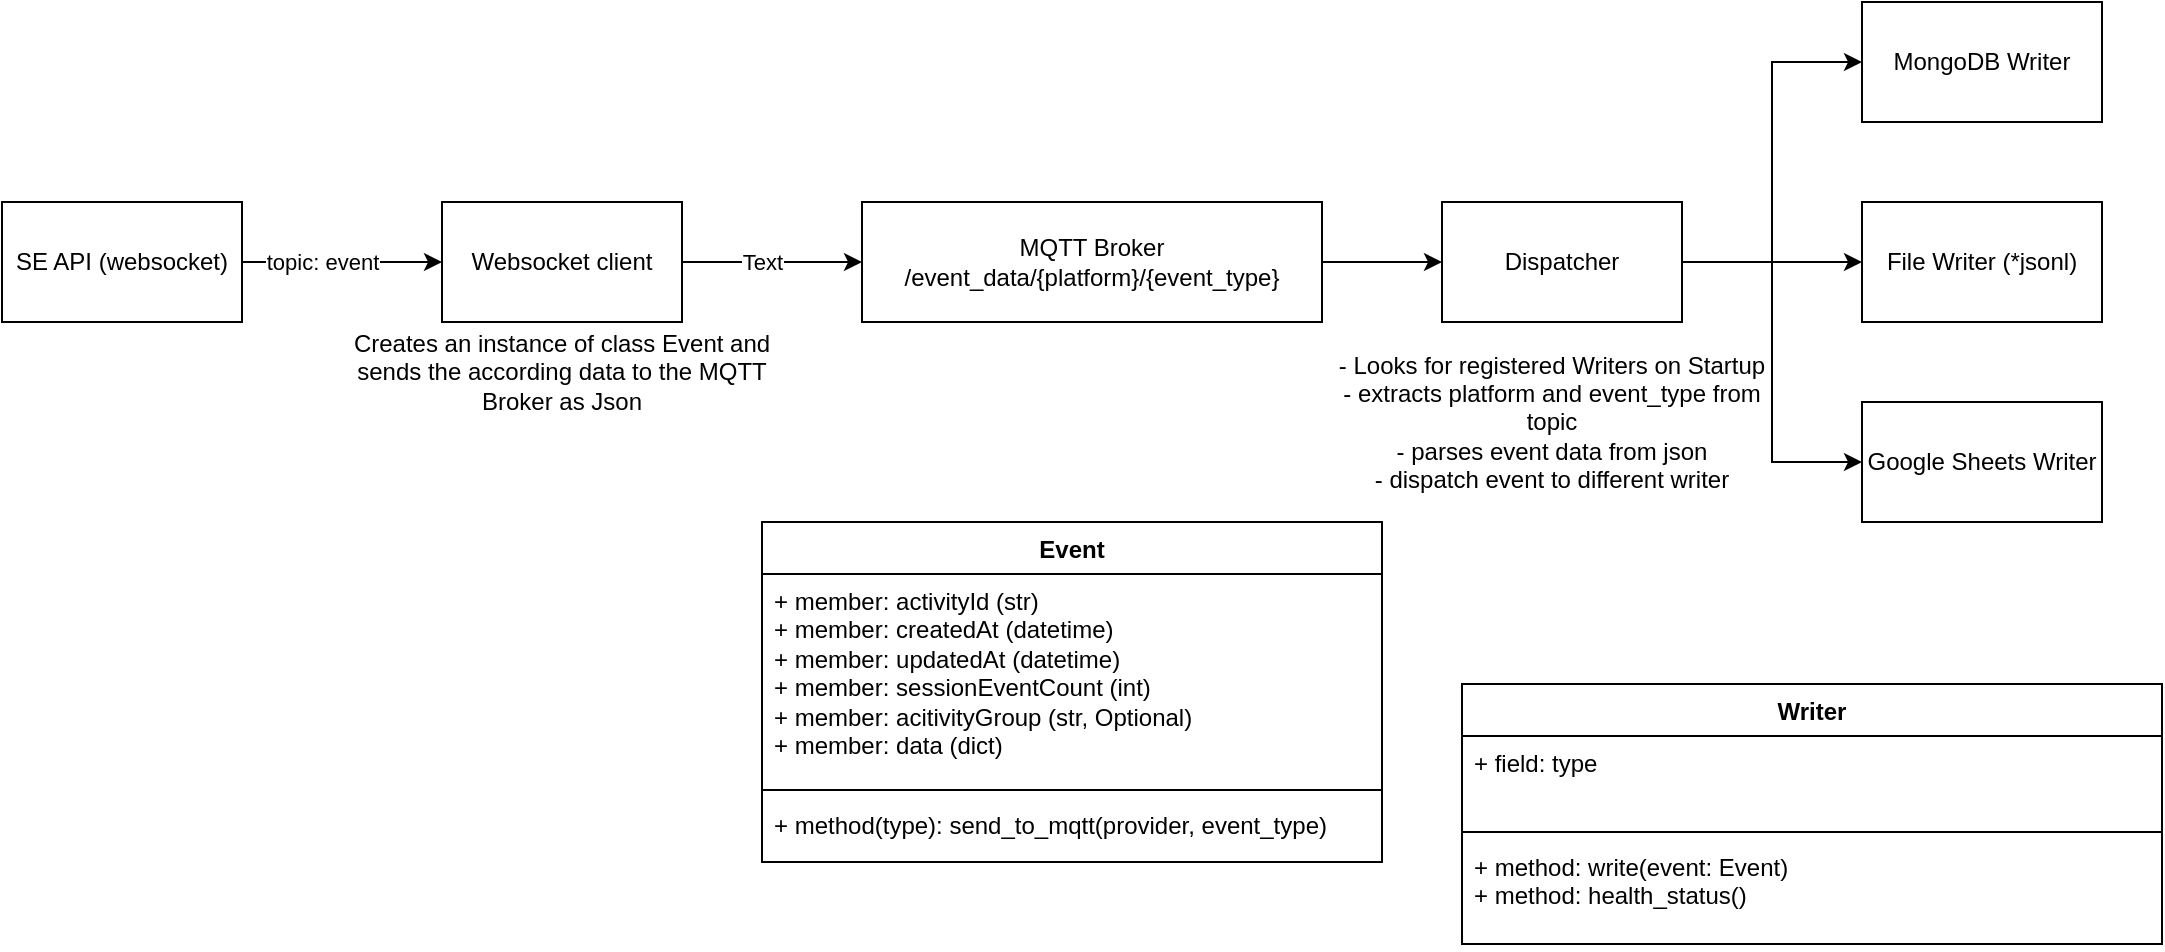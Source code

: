 <mxfile version="24.7.8">
  <diagram name="Seite-1" id="lUoPQFugZOIe4XNM-zmh">
    <mxGraphModel dx="834" dy="1258" grid="1" gridSize="10" guides="1" tooltips="1" connect="1" arrows="1" fold="1" page="1" pageScale="1" pageWidth="1169" pageHeight="827" math="0" shadow="0">
      <root>
        <mxCell id="0" />
        <mxCell id="1" parent="0" />
        <mxCell id="3dMW__xWqFYQ9HDm3cvc-27" style="edgeStyle=orthogonalEdgeStyle;rounded=0;orthogonalLoop=1;jettySize=auto;html=1;entryX=0;entryY=0.5;entryDx=0;entryDy=0;" edge="1" parent="1" source="3dMW__xWqFYQ9HDm3cvc-1" target="3dMW__xWqFYQ9HDm3cvc-12">
          <mxGeometry relative="1" as="geometry" />
        </mxCell>
        <mxCell id="3dMW__xWqFYQ9HDm3cvc-1" value="MQTT Broker&lt;br&gt;/event_data/{platform}/{event_type}" style="rounded=0;whiteSpace=wrap;html=1;" vertex="1" parent="1">
          <mxGeometry x="500" y="130" width="230" height="60" as="geometry" />
        </mxCell>
        <mxCell id="3dMW__xWqFYQ9HDm3cvc-2" value="SE API (websocket)" style="rounded=0;whiteSpace=wrap;html=1;" vertex="1" parent="1">
          <mxGeometry x="70" y="130" width="120" height="60" as="geometry" />
        </mxCell>
        <mxCell id="3dMW__xWqFYQ9HDm3cvc-18" style="edgeStyle=orthogonalEdgeStyle;rounded=0;orthogonalLoop=1;jettySize=auto;html=1;exitX=1;exitY=0.5;exitDx=0;exitDy=0;entryX=0;entryY=0.5;entryDx=0;entryDy=0;" edge="1" parent="1" source="3dMW__xWqFYQ9HDm3cvc-3" target="3dMW__xWqFYQ9HDm3cvc-1">
          <mxGeometry relative="1" as="geometry" />
        </mxCell>
        <mxCell id="3dMW__xWqFYQ9HDm3cvc-25" value="Text" style="edgeLabel;html=1;align=center;verticalAlign=middle;resizable=0;points=[];" vertex="1" connectable="0" parent="3dMW__xWqFYQ9HDm3cvc-18">
          <mxGeometry x="-0.311" y="-4" relative="1" as="geometry">
            <mxPoint x="9" y="-4" as="offset" />
          </mxGeometry>
        </mxCell>
        <mxCell id="3dMW__xWqFYQ9HDm3cvc-3" value="Websocket client" style="rounded=0;whiteSpace=wrap;html=1;" vertex="1" parent="1">
          <mxGeometry x="290" y="130" width="120" height="60" as="geometry" />
        </mxCell>
        <mxCell id="3dMW__xWqFYQ9HDm3cvc-5" value="Event" style="swimlane;fontStyle=1;align=center;verticalAlign=top;childLayout=stackLayout;horizontal=1;startSize=26;horizontalStack=0;resizeParent=1;resizeParentMax=0;resizeLast=0;collapsible=1;marginBottom=0;whiteSpace=wrap;html=1;" vertex="1" parent="1">
          <mxGeometry x="450" y="290" width="310" height="170" as="geometry">
            <mxRectangle x="310" y="490" width="70" height="30" as="alternateBounds" />
          </mxGeometry>
        </mxCell>
        <mxCell id="3dMW__xWqFYQ9HDm3cvc-6" value="+ member: activityId (str)&lt;br&gt;+ member:&amp;nbsp;createdAt (datetime)&lt;div&gt;+&amp;nbsp;&lt;span style=&quot;background-color: initial;&quot;&gt;member:&lt;/span&gt;&lt;span style=&quot;background-color: initial;&quot;&gt;&amp;nbsp;&lt;/span&gt;&lt;span style=&quot;background-color: initial;&quot;&gt;updatedAt (datetime)&lt;/span&gt;&lt;/div&gt;&lt;div&gt;+&amp;nbsp;&lt;span style=&quot;background-color: initial;&quot;&gt;member:&lt;/span&gt;&lt;span style=&quot;background-color: initial;&quot;&gt;&amp;nbsp;&lt;/span&gt;&lt;span style=&quot;background-color: initial;&quot;&gt;sessionEventCount (int)&lt;/span&gt;&lt;/div&gt;&lt;div&gt;+&amp;nbsp;&lt;span style=&quot;background-color: initial;&quot;&gt;member:&lt;/span&gt;&lt;span style=&quot;background-color: initial;&quot;&gt;&amp;nbsp;&lt;/span&gt;&lt;span style=&quot;background-color: initial;&quot;&gt;acitivityGroup (str, Optional)&lt;/span&gt;&lt;/div&gt;&lt;div&gt;+&amp;nbsp;&lt;span style=&quot;background-color: initial;&quot;&gt;member:&lt;/span&gt;&lt;span style=&quot;background-color: initial;&quot;&gt;&amp;nbsp;&lt;/span&gt;&lt;span style=&quot;background-color: initial;&quot;&gt;data (dict)&lt;/span&gt;&lt;/div&gt;" style="text;strokeColor=none;fillColor=none;align=left;verticalAlign=top;spacingLeft=4;spacingRight=4;overflow=hidden;rotatable=0;points=[[0,0.5],[1,0.5]];portConstraint=eastwest;whiteSpace=wrap;html=1;" vertex="1" parent="3dMW__xWqFYQ9HDm3cvc-5">
          <mxGeometry y="26" width="310" height="104" as="geometry" />
        </mxCell>
        <mxCell id="3dMW__xWqFYQ9HDm3cvc-7" value="" style="line;strokeWidth=1;fillColor=none;align=left;verticalAlign=middle;spacingTop=-1;spacingLeft=3;spacingRight=3;rotatable=0;labelPosition=right;points=[];portConstraint=eastwest;strokeColor=inherit;" vertex="1" parent="3dMW__xWqFYQ9HDm3cvc-5">
          <mxGeometry y="130" width="310" height="8" as="geometry" />
        </mxCell>
        <mxCell id="3dMW__xWqFYQ9HDm3cvc-8" value="+ method(type): send_to_mqtt(provider, event_type)" style="text;strokeColor=none;fillColor=none;align=left;verticalAlign=top;spacingLeft=4;spacingRight=4;overflow=hidden;rotatable=0;points=[[0,0.5],[1,0.5]];portConstraint=eastwest;whiteSpace=wrap;html=1;" vertex="1" parent="3dMW__xWqFYQ9HDm3cvc-5">
          <mxGeometry y="138" width="310" height="32" as="geometry" />
        </mxCell>
        <mxCell id="3dMW__xWqFYQ9HDm3cvc-11" style="edgeStyle=orthogonalEdgeStyle;rounded=0;orthogonalLoop=1;jettySize=auto;html=1;" edge="1" parent="1" source="3dMW__xWqFYQ9HDm3cvc-2">
          <mxGeometry relative="1" as="geometry">
            <mxPoint x="290" y="160" as="targetPoint" />
          </mxGeometry>
        </mxCell>
        <mxCell id="3dMW__xWqFYQ9HDm3cvc-22" value="topic: event" style="edgeLabel;html=1;align=center;verticalAlign=middle;resizable=0;points=[];" vertex="1" connectable="0" parent="3dMW__xWqFYQ9HDm3cvc-11">
          <mxGeometry x="-0.045" y="-4" relative="1" as="geometry">
            <mxPoint x="-8" y="-4" as="offset" />
          </mxGeometry>
        </mxCell>
        <mxCell id="3dMW__xWqFYQ9HDm3cvc-15" style="edgeStyle=orthogonalEdgeStyle;rounded=0;orthogonalLoop=1;jettySize=auto;html=1;entryX=0;entryY=0.5;entryDx=0;entryDy=0;" edge="1" parent="1" source="3dMW__xWqFYQ9HDm3cvc-12" target="3dMW__xWqFYQ9HDm3cvc-13">
          <mxGeometry relative="1" as="geometry" />
        </mxCell>
        <mxCell id="3dMW__xWqFYQ9HDm3cvc-16" style="edgeStyle=orthogonalEdgeStyle;rounded=0;orthogonalLoop=1;jettySize=auto;html=1;" edge="1" parent="1" source="3dMW__xWqFYQ9HDm3cvc-12" target="3dMW__xWqFYQ9HDm3cvc-14">
          <mxGeometry relative="1" as="geometry" />
        </mxCell>
        <mxCell id="3dMW__xWqFYQ9HDm3cvc-20" style="edgeStyle=orthogonalEdgeStyle;rounded=0;orthogonalLoop=1;jettySize=auto;html=1;entryX=0;entryY=0.5;entryDx=0;entryDy=0;" edge="1" parent="1" source="3dMW__xWqFYQ9HDm3cvc-12" target="3dMW__xWqFYQ9HDm3cvc-19">
          <mxGeometry relative="1" as="geometry" />
        </mxCell>
        <mxCell id="3dMW__xWqFYQ9HDm3cvc-12" value="Dispatcher" style="rounded=0;whiteSpace=wrap;html=1;" vertex="1" parent="1">
          <mxGeometry x="790" y="130" width="120" height="60" as="geometry" />
        </mxCell>
        <mxCell id="3dMW__xWqFYQ9HDm3cvc-13" value="MongoDB Writer" style="rounded=0;whiteSpace=wrap;html=1;" vertex="1" parent="1">
          <mxGeometry x="1000" y="30" width="120" height="60" as="geometry" />
        </mxCell>
        <mxCell id="3dMW__xWqFYQ9HDm3cvc-14" value="File Writer (*jsonl)" style="rounded=0;whiteSpace=wrap;html=1;" vertex="1" parent="1">
          <mxGeometry x="1000" y="130" width="120" height="60" as="geometry" />
        </mxCell>
        <mxCell id="3dMW__xWqFYQ9HDm3cvc-19" value="Google Sheets Writer" style="rounded=0;whiteSpace=wrap;html=1;" vertex="1" parent="1">
          <mxGeometry x="1000" y="230" width="120" height="60" as="geometry" />
        </mxCell>
        <mxCell id="3dMW__xWqFYQ9HDm3cvc-23" value="Creates an instance of class Event and sends the according data to the MQTT Broker as Json" style="text;html=1;align=center;verticalAlign=middle;whiteSpace=wrap;rounded=0;" vertex="1" parent="1">
          <mxGeometry x="235" y="200" width="230" height="30" as="geometry" />
        </mxCell>
        <mxCell id="3dMW__xWqFYQ9HDm3cvc-28" value="- Looks for registered Writers on Startup&lt;br&gt;&lt;div&gt;- extracts platform and event_type from topic&lt;/div&gt;&lt;div&gt;- parses event data from json&lt;/div&gt;&lt;div&gt;- dispatch event to different writer&lt;/div&gt;" style="text;html=1;align=center;verticalAlign=middle;whiteSpace=wrap;rounded=0;" vertex="1" parent="1">
          <mxGeometry x="730" y="200" width="230" height="80" as="geometry" />
        </mxCell>
        <mxCell id="3dMW__xWqFYQ9HDm3cvc-33" value="Writer" style="swimlane;fontStyle=1;align=center;verticalAlign=top;childLayout=stackLayout;horizontal=1;startSize=26;horizontalStack=0;resizeParent=1;resizeParentMax=0;resizeLast=0;collapsible=1;marginBottom=0;whiteSpace=wrap;html=1;" vertex="1" parent="1">
          <mxGeometry x="800" y="371" width="350" height="130" as="geometry" />
        </mxCell>
        <mxCell id="3dMW__xWqFYQ9HDm3cvc-34" value="+ field: type" style="text;strokeColor=none;fillColor=none;align=left;verticalAlign=top;spacingLeft=4;spacingRight=4;overflow=hidden;rotatable=0;points=[[0,0.5],[1,0.5]];portConstraint=eastwest;whiteSpace=wrap;html=1;" vertex="1" parent="3dMW__xWqFYQ9HDm3cvc-33">
          <mxGeometry y="26" width="350" height="44" as="geometry" />
        </mxCell>
        <mxCell id="3dMW__xWqFYQ9HDm3cvc-35" value="" style="line;strokeWidth=1;fillColor=none;align=left;verticalAlign=middle;spacingTop=-1;spacingLeft=3;spacingRight=3;rotatable=0;labelPosition=right;points=[];portConstraint=eastwest;strokeColor=inherit;" vertex="1" parent="3dMW__xWqFYQ9HDm3cvc-33">
          <mxGeometry y="70" width="350" height="8" as="geometry" />
        </mxCell>
        <mxCell id="3dMW__xWqFYQ9HDm3cvc-36" value="+ method: write(event: Event)&lt;div&gt;+ method: health_status()&lt;/div&gt;" style="text;strokeColor=none;fillColor=none;align=left;verticalAlign=top;spacingLeft=4;spacingRight=4;overflow=hidden;rotatable=0;points=[[0,0.5],[1,0.5]];portConstraint=eastwest;whiteSpace=wrap;html=1;" vertex="1" parent="3dMW__xWqFYQ9HDm3cvc-33">
          <mxGeometry y="78" width="350" height="52" as="geometry" />
        </mxCell>
      </root>
    </mxGraphModel>
  </diagram>
</mxfile>
